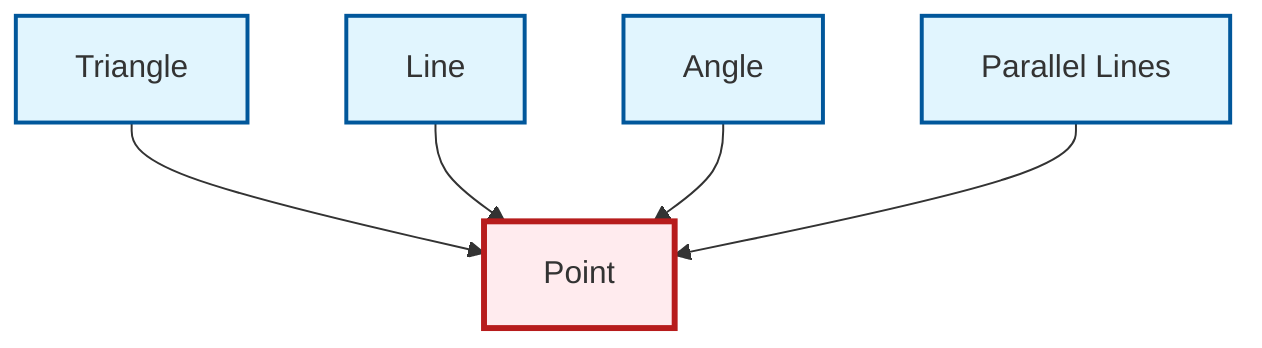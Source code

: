 graph TD
    classDef definition fill:#e1f5fe,stroke:#01579b,stroke-width:2px
    classDef theorem fill:#f3e5f5,stroke:#4a148c,stroke-width:2px
    classDef axiom fill:#fff3e0,stroke:#e65100,stroke-width:2px
    classDef example fill:#e8f5e9,stroke:#1b5e20,stroke-width:2px
    classDef current fill:#ffebee,stroke:#b71c1c,stroke-width:3px
    def-angle["Angle"]:::definition
    def-triangle["Triangle"]:::definition
    def-line["Line"]:::definition
    def-parallel["Parallel Lines"]:::definition
    def-point["Point"]:::definition
    def-triangle --> def-point
    def-line --> def-point
    def-angle --> def-point
    def-parallel --> def-point
    class def-point current